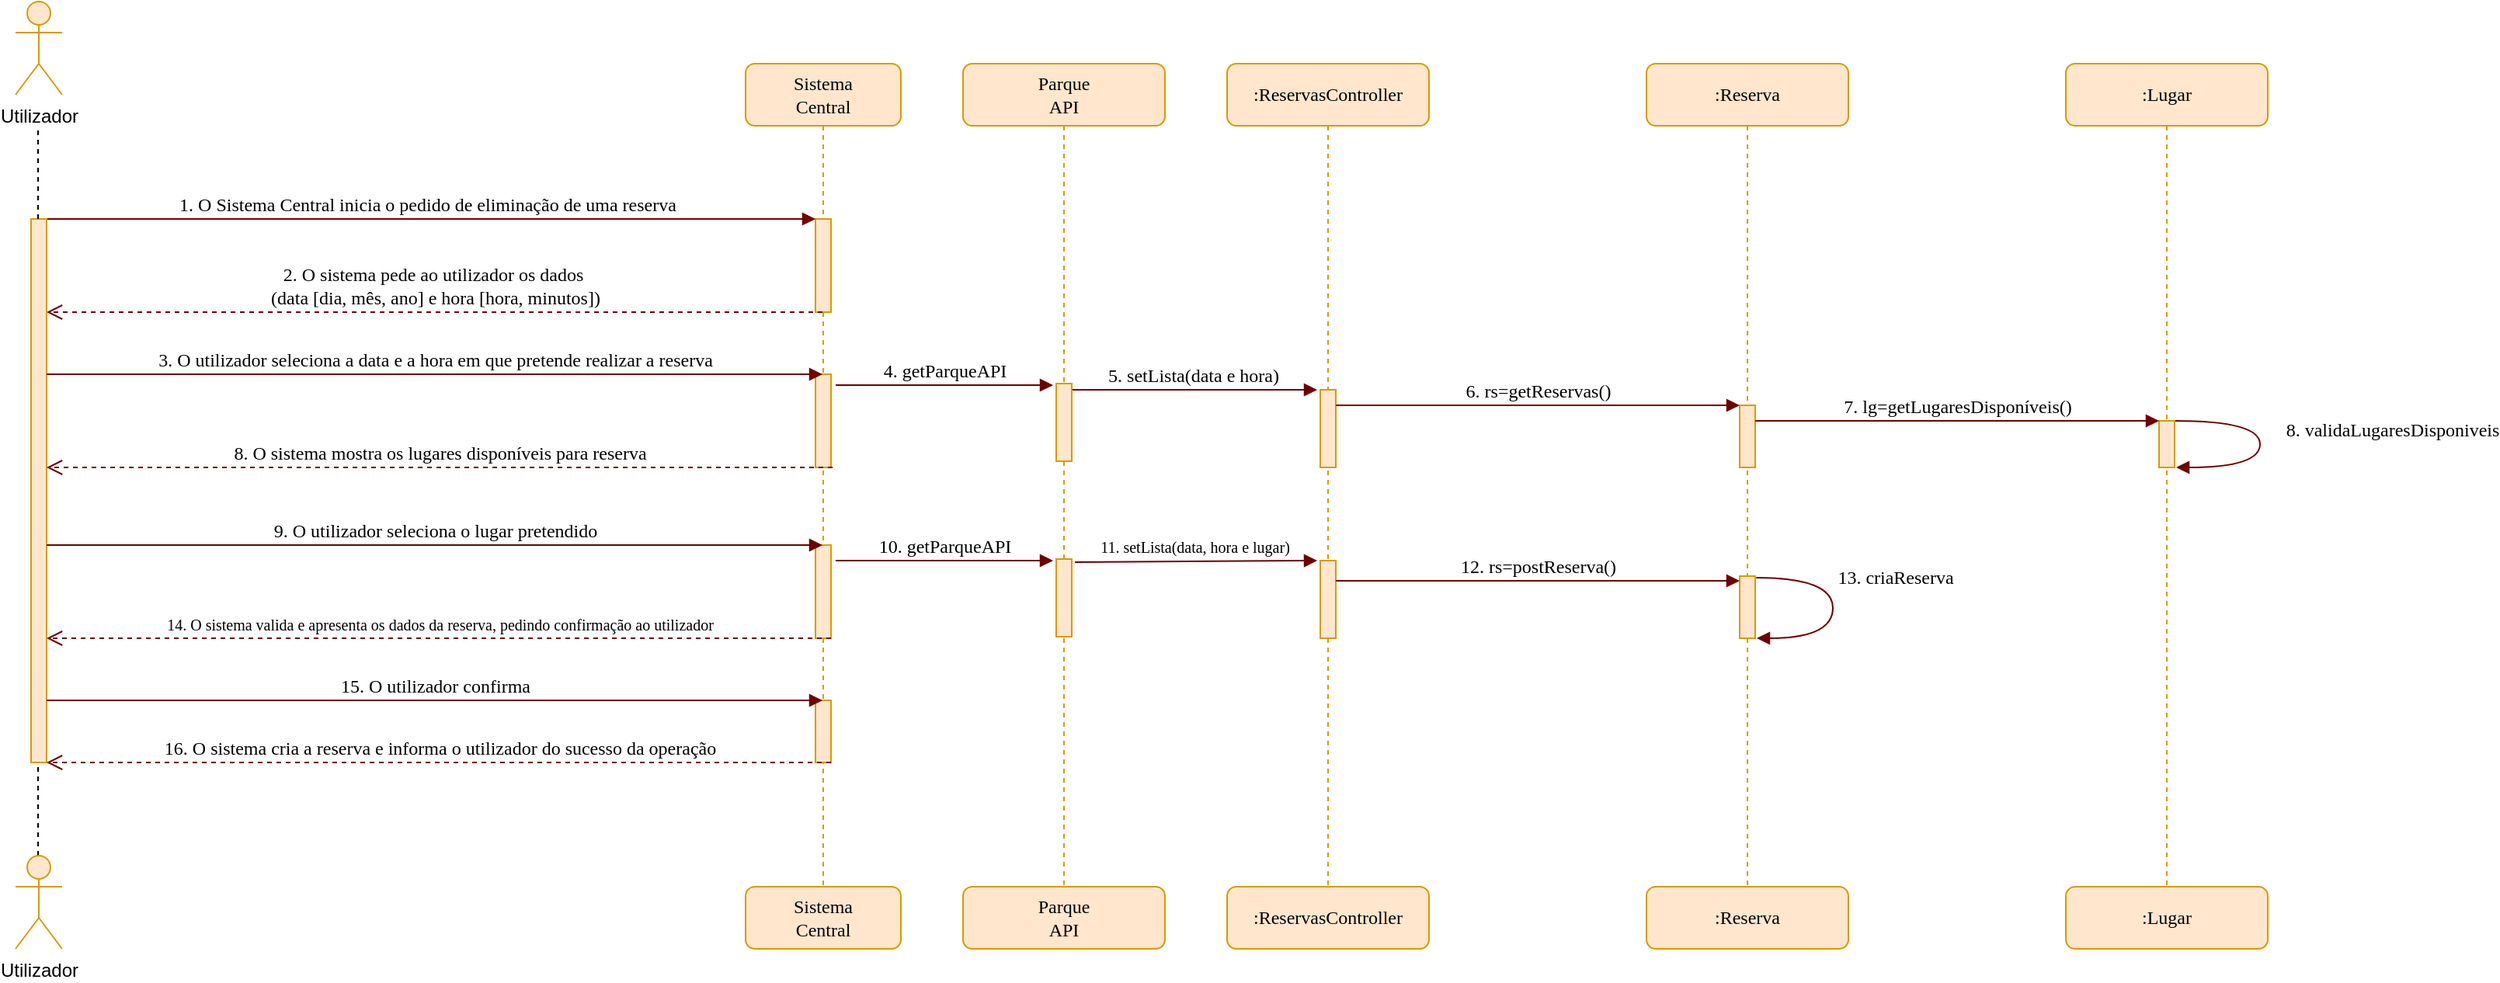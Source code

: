 <mxfile version="14.2.9" type="device"><diagram name="Page-1" id="13e1069c-82ec-6db2-03f1-153e76fe0fe0"><mxGraphModel dx="1422" dy="762" grid="1" gridSize="10" guides="1" tooltips="1" connect="1" arrows="1" fold="1" page="1" pageScale="1" pageWidth="1169" pageHeight="827" background="#ffffff" math="0" shadow="0"><root><mxCell id="0"/><mxCell id="1" parent="0"/><mxCell id="7baba1c4bc27f4b0-2" value="Sistema&lt;br&gt;Central" style="shape=umlLifeline;perimeter=lifelinePerimeter;whiteSpace=wrap;html=1;container=1;collapsible=0;recursiveResize=0;outlineConnect=0;rounded=1;shadow=0;comic=0;labelBackgroundColor=none;strokeWidth=1;fontFamily=Verdana;fontSize=12;align=center;fillColor=#ffe6cc;strokeColor=#d79b00;" parent="1" vertex="1"><mxGeometry x="610" y="80" width="100" height="530" as="geometry"/></mxCell><mxCell id="7baba1c4bc27f4b0-10" value="" style="html=1;points=[];perimeter=orthogonalPerimeter;rounded=0;shadow=0;comic=0;labelBackgroundColor=none;strokeWidth=1;fontFamily=Verdana;fontSize=12;align=center;fillColor=#ffe6cc;strokeColor=#d79b00;" parent="7baba1c4bc27f4b0-2" vertex="1"><mxGeometry x="45" y="100" width="10" height="60" as="geometry"/></mxCell><mxCell id="vTqObQvb1xkWvqTQrdQO-9" value="" style="html=1;points=[];perimeter=orthogonalPerimeter;rounded=0;shadow=0;comic=0;labelBackgroundColor=none;strokeWidth=1;fontFamily=Verdana;fontSize=12;align=center;fillColor=#ffe6cc;strokeColor=#d79b00;" parent="7baba1c4bc27f4b0-2" vertex="1"><mxGeometry x="45" y="200" width="10" height="60" as="geometry"/></mxCell><mxCell id="vTqObQvb1xkWvqTQrdQO-20" value="" style="html=1;points=[];perimeter=orthogonalPerimeter;rounded=0;shadow=0;comic=0;labelBackgroundColor=none;strokeWidth=1;fontFamily=Verdana;fontSize=12;align=center;fillColor=#ffe6cc;strokeColor=#d79b00;" parent="7baba1c4bc27f4b0-2" vertex="1"><mxGeometry x="45" y="310" width="10" height="60" as="geometry"/></mxCell><mxCell id="vTqObQvb1xkWvqTQrdQO-22" value="" style="html=1;points=[];perimeter=orthogonalPerimeter;rounded=0;shadow=0;comic=0;labelBackgroundColor=none;strokeWidth=1;fontFamily=Verdana;fontSize=12;align=center;fillColor=#ffe6cc;strokeColor=#d79b00;" parent="7baba1c4bc27f4b0-2" vertex="1"><mxGeometry x="45" y="410" width="10" height="40" as="geometry"/></mxCell><mxCell id="7baba1c4bc27f4b0-30" value="&lt;font style=&quot;font-size: 10px&quot;&gt;14. O sistema valida e apresenta os dados da reserva, pedindo confirmação ao utilizador&lt;/font&gt;" style="html=1;verticalAlign=bottom;endArrow=open;dashed=1;endSize=8;labelBackgroundColor=none;fontFamily=Verdana;fontSize=12;edgeStyle=elbowEdgeStyle;elbow=vertical;fillColor=#a20025;strokeColor=#6F0000;" parent="1" edge="1"><mxGeometry relative="1" as="geometry"><mxPoint x="160" y="450" as="targetPoint"/><Array as="points"><mxPoint x="575" y="450"/></Array><mxPoint x="665" y="450" as="sourcePoint"/></mxGeometry></mxCell><mxCell id="7baba1c4bc27f4b0-11" value="1. O Sistema Central inicia o pedido de eliminação de uma reserva" style="html=1;verticalAlign=bottom;endArrow=block;entryX=0;entryY=0;labelBackgroundColor=none;fontFamily=Verdana;fontSize=12;edgeStyle=elbowEdgeStyle;elbow=vertical;fillColor=#a20025;strokeColor=#6F0000;" parent="1" target="7baba1c4bc27f4b0-10" edge="1"><mxGeometry relative="1" as="geometry"><mxPoint x="155" y="180" as="sourcePoint"/></mxGeometry></mxCell><mxCell id="7baba1c4bc27f4b0-35" value="8. validaLugaresDisponiveis" style="html=1;verticalAlign=bottom;endArrow=block;labelBackgroundColor=none;fontFamily=Verdana;fontSize=12;elbow=vertical;edgeStyle=orthogonalEdgeStyle;curved=1;entryX=1.1;entryY=1;entryPerimeter=0;exitX=1.038;exitY=0.345;exitPerimeter=0;entryDx=0;entryDy=0;fillColor=#a20025;strokeColor=#6F0000;" parent="1" target="vTqObQvb1xkWvqTQrdQO-13" edge="1"><mxGeometry x="0.007" y="85" relative="1" as="geometry"><mxPoint x="1530" y="310.0" as="sourcePoint"/><mxPoint x="1534.62" y="347.92" as="targetPoint"/><Array as="points"><mxPoint x="1585" y="310"/><mxPoint x="1585" y="340"/></Array><mxPoint as="offset"/></mxGeometry></mxCell><mxCell id="7baba1c4bc27f4b0-36" value="13. criaReserva" style="html=1;verticalAlign=bottom;endArrow=block;labelBackgroundColor=none;fontFamily=Verdana;fontSize=12;elbow=vertical;edgeStyle=orthogonalEdgeStyle;curved=1;exitX=1.066;exitY=0.713;exitPerimeter=0;fillColor=#a20025;strokeColor=#6F0000;" parent="1" edge="1"><mxGeometry x="-0.15" y="40" relative="1" as="geometry"><mxPoint x="1260.66" y="411.01" as="sourcePoint"/><mxPoint x="1261" y="450" as="targetPoint"/><Array as="points"><mxPoint x="1310" y="411.1"/><mxPoint x="1310" y="450.1"/></Array><mxPoint as="offset"/></mxGeometry></mxCell><mxCell id="vTqObQvb1xkWvqTQrdQO-1" value=":ReservasController" style="shape=umlLifeline;perimeter=lifelinePerimeter;whiteSpace=wrap;html=1;container=1;collapsible=0;recursiveResize=0;outlineConnect=0;rounded=1;shadow=0;comic=0;labelBackgroundColor=none;strokeWidth=1;fontFamily=Verdana;fontSize=12;align=center;fillColor=#ffe6cc;strokeColor=#d79b00;" parent="1" vertex="1"><mxGeometry x="920" y="80" width="130" height="530" as="geometry"/></mxCell><mxCell id="vTqObQvb1xkWvqTQrdQO-2" value="" style="html=1;points=[];perimeter=orthogonalPerimeter;rounded=0;shadow=0;comic=0;labelBackgroundColor=none;strokeWidth=1;fontFamily=Verdana;fontSize=12;align=center;fillColor=#ffe6cc;strokeColor=#d79b00;" parent="vTqObQvb1xkWvqTQrdQO-1" vertex="1"><mxGeometry x="60" y="210" width="10" height="50" as="geometry"/></mxCell><mxCell id="vTqObQvb1xkWvqTQrdQO-25" value="" style="html=1;points=[];perimeter=orthogonalPerimeter;rounded=0;shadow=0;comic=0;labelBackgroundColor=none;strokeWidth=1;fontFamily=Verdana;fontSize=12;align=center;fillColor=#ffe6cc;strokeColor=#d79b00;" parent="vTqObQvb1xkWvqTQrdQO-1" vertex="1"><mxGeometry x="60" y="320" width="10" height="50" as="geometry"/></mxCell><mxCell id="vTqObQvb1xkWvqTQrdQO-3" value="2. O sistema pede ao utilizador os dados&amp;nbsp;&lt;br&gt;(data [dia, mês, ano] e hora [hora, minutos])" style="html=1;verticalAlign=bottom;endArrow=open;dashed=1;endSize=8;labelBackgroundColor=none;fontFamily=Verdana;fontSize=12;edgeStyle=elbowEdgeStyle;elbow=vertical;fillColor=#a20025;strokeColor=#6F0000;" parent="1" source="7baba1c4bc27f4b0-2" edge="1"><mxGeometry relative="1" as="geometry"><mxPoint x="160" y="240" as="targetPoint"/><Array as="points"><mxPoint x="505" y="240"/></Array><mxPoint x="590" y="240" as="sourcePoint"/></mxGeometry></mxCell><mxCell id="vTqObQvb1xkWvqTQrdQO-4" value="Utilizador" style="shape=umlActor;verticalLabelPosition=bottom;verticalAlign=top;html=1;outlineConnect=0;fillColor=#ffe6cc;strokeColor=#d79b00;" parent="1" vertex="1"><mxGeometry x="140" y="40" width="30" height="60" as="geometry"/></mxCell><mxCell id="vTqObQvb1xkWvqTQrdQO-5" value="" style="html=1;points=[];perimeter=orthogonalPerimeter;rounded=0;shadow=0;comic=0;labelBackgroundColor=none;strokeWidth=1;fontFamily=Verdana;fontSize=12;align=center;fillColor=#ffe6cc;strokeColor=#d79b00;" parent="1" vertex="1"><mxGeometry x="150" y="180" width="10" height="350" as="geometry"/></mxCell><mxCell id="vTqObQvb1xkWvqTQrdQO-7" value="" style="endArrow=none;dashed=1;html=1;" parent="1" edge="1"><mxGeometry width="50" height="50" relative="1" as="geometry"><mxPoint x="154.5" y="180" as="sourcePoint"/><mxPoint x="154.5" y="120" as="targetPoint"/></mxGeometry></mxCell><mxCell id="vTqObQvb1xkWvqTQrdQO-8" value="3. O utilizador seleciona a data e a hora em que pretende realizar a reserva" style="html=1;verticalAlign=bottom;endArrow=block;labelBackgroundColor=none;fontFamily=Verdana;fontSize=12;edgeStyle=elbowEdgeStyle;elbow=vertical;fillColor=#a20025;strokeColor=#6F0000;" parent="1" target="7baba1c4bc27f4b0-2" edge="1"><mxGeometry relative="1" as="geometry"><mxPoint x="160" y="280" as="sourcePoint"/><mxPoint x="600" y="280" as="targetPoint"/></mxGeometry></mxCell><mxCell id="vTqObQvb1xkWvqTQrdQO-10" value=":Reserva" style="shape=umlLifeline;perimeter=lifelinePerimeter;whiteSpace=wrap;html=1;container=1;collapsible=0;recursiveResize=0;outlineConnect=0;rounded=1;shadow=0;comic=0;labelBackgroundColor=none;strokeWidth=1;fontFamily=Verdana;fontSize=12;align=center;fillColor=#ffe6cc;strokeColor=#d79b00;" parent="1" vertex="1"><mxGeometry x="1190" y="80" width="130" height="530" as="geometry"/></mxCell><mxCell id="vTqObQvb1xkWvqTQrdQO-11" value="" style="html=1;points=[];perimeter=orthogonalPerimeter;rounded=0;shadow=0;comic=0;labelBackgroundColor=none;strokeWidth=1;fontFamily=Verdana;fontSize=12;align=center;fillColor=#ffe6cc;strokeColor=#d79b00;" parent="vTqObQvb1xkWvqTQrdQO-10" vertex="1"><mxGeometry x="60" y="220" width="10" height="40" as="geometry"/></mxCell><mxCell id="vTqObQvb1xkWvqTQrdQO-27" value="" style="html=1;points=[];perimeter=orthogonalPerimeter;rounded=0;shadow=0;comic=0;labelBackgroundColor=none;strokeWidth=1;fontFamily=Verdana;fontSize=12;align=center;fillColor=#ffe6cc;strokeColor=#d79b00;" parent="vTqObQvb1xkWvqTQrdQO-10" vertex="1"><mxGeometry x="60" y="330" width="10" height="40" as="geometry"/></mxCell><mxCell id="vTqObQvb1xkWvqTQrdQO-12" value=":Lugar" style="shape=umlLifeline;perimeter=lifelinePerimeter;whiteSpace=wrap;html=1;container=1;collapsible=0;recursiveResize=0;outlineConnect=0;rounded=1;shadow=0;comic=0;labelBackgroundColor=none;strokeWidth=1;fontFamily=Verdana;fontSize=12;align=center;fillColor=#ffe6cc;strokeColor=#d79b00;" parent="1" vertex="1"><mxGeometry x="1460" y="80" width="130" height="540" as="geometry"/></mxCell><mxCell id="vTqObQvb1xkWvqTQrdQO-13" value="" style="html=1;points=[];perimeter=orthogonalPerimeter;rounded=0;shadow=0;comic=0;labelBackgroundColor=none;strokeWidth=1;fontFamily=Verdana;fontSize=12;align=center;fillColor=#ffe6cc;strokeColor=#d79b00;" parent="vTqObQvb1xkWvqTQrdQO-12" vertex="1"><mxGeometry x="60" y="230" width="10" height="30" as="geometry"/></mxCell><mxCell id="vTqObQvb1xkWvqTQrdQO-14" value="5. setLista(data e hora)" style="html=1;verticalAlign=bottom;endArrow=block;labelBackgroundColor=none;fontFamily=Verdana;fontSize=12;edgeStyle=elbowEdgeStyle;elbow=vertical;fillColor=#a20025;strokeColor=#6F0000;" parent="1" edge="1" source="SdONsP8Ds1DytpfYCTXs-1"><mxGeometry x="-0.01" relative="1" as="geometry"><mxPoint x="840" y="290" as="sourcePoint"/><mxPoint x="978" y="290" as="targetPoint"/><Array as="points"><mxPoint x="938" y="290"/><mxPoint x="928" y="300"/></Array><mxPoint as="offset"/></mxGeometry></mxCell><mxCell id="vTqObQvb1xkWvqTQrdQO-16" value="6. rs=getReservas()" style="html=1;verticalAlign=bottom;endArrow=block;labelBackgroundColor=none;fontFamily=Verdana;fontSize=12;edgeStyle=elbowEdgeStyle;elbow=vertical;fillColor=#a20025;strokeColor=#6F0000;" parent="1" edge="1"><mxGeometry relative="1" as="geometry"><mxPoint x="990" y="300" as="sourcePoint"/><mxPoint x="1250" y="300" as="targetPoint"/><Array as="points"><mxPoint x="1233" y="300"/><mxPoint x="1223" y="310"/></Array></mxGeometry></mxCell><mxCell id="vTqObQvb1xkWvqTQrdQO-17" value="7. lg=getLugaresDisponíveis()" style="html=1;verticalAlign=bottom;endArrow=block;labelBackgroundColor=none;fontFamily=Verdana;fontSize=12;edgeStyle=elbowEdgeStyle;elbow=vertical;fillColor=#a20025;strokeColor=#6F0000;" parent="1" edge="1"><mxGeometry relative="1" as="geometry"><mxPoint x="1260" y="310" as="sourcePoint"/><mxPoint x="1520" y="310" as="targetPoint"/><Array as="points"><mxPoint x="1503" y="310"/><mxPoint x="1493" y="320"/></Array></mxGeometry></mxCell><mxCell id="vTqObQvb1xkWvqTQrdQO-18" value="8. O sistema mostra os lugares disponíveis para reserva" style="html=1;verticalAlign=bottom;endArrow=open;dashed=1;endSize=8;labelBackgroundColor=none;fontFamily=Verdana;fontSize=12;edgeStyle=elbowEdgeStyle;elbow=vertical;fillColor=#a20025;strokeColor=#6F0000;" parent="1" edge="1"><mxGeometry relative="1" as="geometry"><mxPoint x="160" y="340" as="targetPoint"/><Array as="points"><mxPoint x="575" y="340"/></Array><mxPoint x="666" y="340" as="sourcePoint"/></mxGeometry></mxCell><mxCell id="vTqObQvb1xkWvqTQrdQO-19" value="9. O utilizador seleciona o lugar pretendido" style="html=1;verticalAlign=bottom;endArrow=block;labelBackgroundColor=none;fontFamily=Verdana;fontSize=12;edgeStyle=elbowEdgeStyle;elbow=vertical;fillColor=#a20025;strokeColor=#6F0000;" parent="1" edge="1"><mxGeometry relative="1" as="geometry"><mxPoint x="160" y="390" as="sourcePoint"/><mxPoint x="659.5" y="390" as="targetPoint"/></mxGeometry></mxCell><mxCell id="vTqObQvb1xkWvqTQrdQO-21" value="15. O utilizador confirma" style="html=1;verticalAlign=bottom;endArrow=block;labelBackgroundColor=none;fontFamily=Verdana;fontSize=12;edgeStyle=elbowEdgeStyle;elbow=vertical;fillColor=#a20025;strokeColor=#6F0000;" parent="1" edge="1"><mxGeometry relative="1" as="geometry"><mxPoint x="160" y="490" as="sourcePoint"/><mxPoint x="659.5" y="490" as="targetPoint"/></mxGeometry></mxCell><mxCell id="vTqObQvb1xkWvqTQrdQO-23" value="&lt;font style=&quot;font-size: 12px&quot;&gt;16. O sistema cria a reserva e informa o utilizador do sucesso da operação&lt;/font&gt;" style="html=1;verticalAlign=bottom;endArrow=open;dashed=1;endSize=8;labelBackgroundColor=none;fontFamily=Verdana;fontSize=12;edgeStyle=elbowEdgeStyle;elbow=vertical;fillColor=#a20025;strokeColor=#6F0000;" parent="1" edge="1"><mxGeometry relative="1" as="geometry"><mxPoint x="160" y="530" as="targetPoint"/><Array as="points"><mxPoint x="575" y="530"/></Array><mxPoint x="665" y="530" as="sourcePoint"/></mxGeometry></mxCell><mxCell id="vTqObQvb1xkWvqTQrdQO-24" value="&lt;font style=&quot;font-size: 10px&quot;&gt;11. setLista(data, hora e lugar)&lt;/font&gt;" style="html=1;verticalAlign=bottom;endArrow=block;labelBackgroundColor=none;fontFamily=Verdana;fontSize=12;edgeStyle=elbowEdgeStyle;elbow=vertical;fillColor=#a20025;strokeColor=#6F0000;exitX=1.3;exitY=0.183;exitDx=0;exitDy=0;exitPerimeter=0;" parent="1" edge="1"><mxGeometry x="-0.01" relative="1" as="geometry"><mxPoint x="822" y="400.98" as="sourcePoint"/><mxPoint x="978" y="400" as="targetPoint"/><Array as="points"><mxPoint x="938" y="400"/><mxPoint x="928" y="410"/></Array><mxPoint as="offset"/></mxGeometry></mxCell><mxCell id="vTqObQvb1xkWvqTQrdQO-26" value="12. rs=postReserva()" style="html=1;verticalAlign=bottom;endArrow=block;labelBackgroundColor=none;fontFamily=Verdana;fontSize=12;edgeStyle=elbowEdgeStyle;elbow=vertical;fillColor=#a20025;strokeColor=#6F0000;" parent="1" edge="1"><mxGeometry relative="1" as="geometry"><mxPoint x="990" y="413" as="sourcePoint"/><mxPoint x="1250" y="413" as="targetPoint"/><Array as="points"><mxPoint x="1233" y="413"/><mxPoint x="1223" y="423"/></Array></mxGeometry></mxCell><mxCell id="vTqObQvb1xkWvqTQrdQO-28" value="" style="endArrow=none;dashed=1;html=1;" parent="1" edge="1"><mxGeometry width="50" height="50" relative="1" as="geometry"><mxPoint x="154.5" y="590" as="sourcePoint"/><mxPoint x="154.5" y="530" as="targetPoint"/></mxGeometry></mxCell><mxCell id="vTqObQvb1xkWvqTQrdQO-29" value="Utilizador" style="shape=umlActor;verticalLabelPosition=bottom;verticalAlign=top;html=1;outlineConnect=0;fillColor=#ffe6cc;strokeColor=#d79b00;" parent="1" vertex="1"><mxGeometry x="140" y="590" width="30" height="60" as="geometry"/></mxCell><mxCell id="vTqObQvb1xkWvqTQrdQO-30" value="Sistema&lt;br&gt;Central" style="shape=umlLifeline;perimeter=lifelinePerimeter;whiteSpace=wrap;html=1;container=1;collapsible=0;recursiveResize=0;outlineConnect=0;rounded=1;shadow=0;comic=0;labelBackgroundColor=none;strokeWidth=1;fontFamily=Verdana;fontSize=12;align=center;fillColor=#ffe6cc;strokeColor=#d79b00;" parent="1" vertex="1"><mxGeometry x="610" y="610" width="100" height="40" as="geometry"/></mxCell><mxCell id="vTqObQvb1xkWvqTQrdQO-35" value=":ReservasController" style="shape=umlLifeline;perimeter=lifelinePerimeter;whiteSpace=wrap;html=1;container=1;collapsible=0;recursiveResize=0;outlineConnect=0;rounded=1;shadow=0;comic=0;labelBackgroundColor=none;strokeWidth=1;fontFamily=Verdana;fontSize=12;align=center;fillColor=#ffe6cc;strokeColor=#d79b00;" parent="1" vertex="1"><mxGeometry x="920" y="610" width="130" height="40" as="geometry"/></mxCell><mxCell id="vTqObQvb1xkWvqTQrdQO-38" value=":Reserva" style="shape=umlLifeline;perimeter=lifelinePerimeter;whiteSpace=wrap;html=1;container=1;collapsible=0;recursiveResize=0;outlineConnect=0;rounded=1;shadow=0;comic=0;labelBackgroundColor=none;strokeWidth=1;fontFamily=Verdana;fontSize=12;align=center;fillColor=#ffe6cc;strokeColor=#d79b00;" parent="1" vertex="1"><mxGeometry x="1190" y="610" width="130" height="40" as="geometry"/></mxCell><mxCell id="vTqObQvb1xkWvqTQrdQO-41" value=":Lugar" style="shape=umlLifeline;perimeter=lifelinePerimeter;whiteSpace=wrap;html=1;container=1;collapsible=0;recursiveResize=0;outlineConnect=0;rounded=1;shadow=0;comic=0;labelBackgroundColor=none;strokeWidth=1;fontFamily=Verdana;fontSize=12;align=center;fillColor=#ffe6cc;strokeColor=#d79b00;" parent="1" vertex="1"><mxGeometry x="1460" y="610" width="130" height="40" as="geometry"/></mxCell><mxCell id="NSM-IOngb9rAokjKfZAi-1" value="Parque&lt;br&gt;API" style="shape=umlLifeline;perimeter=lifelinePerimeter;whiteSpace=wrap;html=1;container=1;collapsible=0;recursiveResize=0;outlineConnect=0;rounded=1;shadow=0;comic=0;labelBackgroundColor=none;strokeWidth=1;fontFamily=Verdana;fontSize=12;align=center;fillColor=#ffe6cc;strokeColor=#d79b00;" parent="1" vertex="1"><mxGeometry x="750" y="80" width="130" height="540" as="geometry"/></mxCell><mxCell id="SdONsP8Ds1DytpfYCTXs-1" value="" style="html=1;points=[];perimeter=orthogonalPerimeter;rounded=0;shadow=0;comic=0;labelBackgroundColor=none;strokeWidth=1;fontFamily=Verdana;fontSize=12;align=center;fillColor=#ffe6cc;strokeColor=#d79b00;" vertex="1" parent="NSM-IOngb9rAokjKfZAi-1"><mxGeometry x="60" y="206" width="10" height="50" as="geometry"/></mxCell><mxCell id="SdONsP8Ds1DytpfYCTXs-4" value="" style="html=1;points=[];perimeter=orthogonalPerimeter;rounded=0;shadow=0;comic=0;labelBackgroundColor=none;strokeWidth=1;fontFamily=Verdana;fontSize=12;align=center;fillColor=#ffe6cc;strokeColor=#d79b00;" vertex="1" parent="NSM-IOngb9rAokjKfZAi-1"><mxGeometry x="60" y="319" width="10" height="50" as="geometry"/></mxCell><mxCell id="NSM-IOngb9rAokjKfZAi-4" value="Parque&lt;br&gt;API" style="shape=umlLifeline;perimeter=lifelinePerimeter;whiteSpace=wrap;html=1;container=1;collapsible=0;recursiveResize=0;outlineConnect=0;rounded=1;shadow=0;comic=0;labelBackgroundColor=none;strokeWidth=1;fontFamily=Verdana;fontSize=12;align=center;fillColor=#ffe6cc;strokeColor=#d79b00;" parent="1" vertex="1"><mxGeometry x="750" y="610" width="130" height="40" as="geometry"/></mxCell><mxCell id="SdONsP8Ds1DytpfYCTXs-5" value="4. getParqueAPI" style="html=1;verticalAlign=bottom;endArrow=block;labelBackgroundColor=none;fontFamily=Verdana;fontSize=12;edgeStyle=elbowEdgeStyle;elbow=vertical;fillColor=#a20025;strokeColor=#6F0000;" edge="1" parent="1"><mxGeometry x="-0.01" relative="1" as="geometry"><mxPoint x="668" y="287" as="sourcePoint"/><mxPoint x="808" y="287" as="targetPoint"/><Array as="points"><mxPoint x="786" y="287"/><mxPoint x="776" y="297"/></Array><mxPoint as="offset"/></mxGeometry></mxCell><mxCell id="SdONsP8Ds1DytpfYCTXs-6" value="10. getParqueAPI" style="html=1;verticalAlign=bottom;endArrow=block;labelBackgroundColor=none;fontFamily=Verdana;fontSize=12;edgeStyle=elbowEdgeStyle;elbow=vertical;fillColor=#a20025;strokeColor=#6F0000;" edge="1" parent="1"><mxGeometry x="-0.01" relative="1" as="geometry"><mxPoint x="668" y="400" as="sourcePoint"/><mxPoint x="808" y="400" as="targetPoint"/><Array as="points"><mxPoint x="786" y="400"/><mxPoint x="776" y="410"/></Array><mxPoint as="offset"/></mxGeometry></mxCell></root></mxGraphModel></diagram></mxfile>